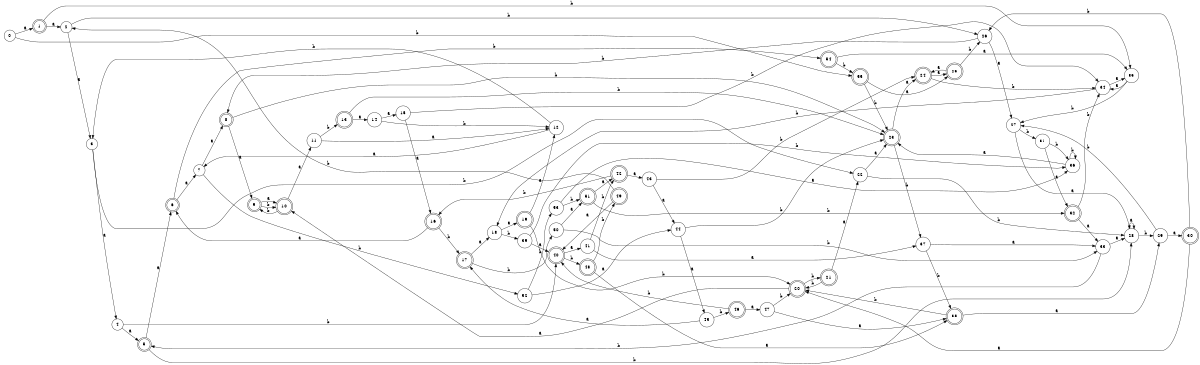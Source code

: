 digraph n45_2 {
__start0 [label="" shape="none"];

rankdir=LR;
size="8,5";

s0 [style="filled", color="black", fillcolor="white" shape="circle", label="0"];
s1 [style="rounded,filled", color="black", fillcolor="white" shape="doublecircle", label="1"];
s2 [style="filled", color="black", fillcolor="white" shape="circle", label="2"];
s3 [style="filled", color="black", fillcolor="white" shape="circle", label="3"];
s4 [style="filled", color="black", fillcolor="white" shape="circle", label="4"];
s5 [style="rounded,filled", color="black", fillcolor="white" shape="doublecircle", label="5"];
s6 [style="rounded,filled", color="black", fillcolor="white" shape="doublecircle", label="6"];
s7 [style="filled", color="black", fillcolor="white" shape="circle", label="7"];
s8 [style="rounded,filled", color="black", fillcolor="white" shape="doublecircle", label="8"];
s9 [style="rounded,filled", color="black", fillcolor="white" shape="doublecircle", label="9"];
s10 [style="rounded,filled", color="black", fillcolor="white" shape="doublecircle", label="10"];
s11 [style="filled", color="black", fillcolor="white" shape="circle", label="11"];
s12 [style="filled", color="black", fillcolor="white" shape="circle", label="12"];
s13 [style="rounded,filled", color="black", fillcolor="white" shape="doublecircle", label="13"];
s14 [style="filled", color="black", fillcolor="white" shape="circle", label="14"];
s15 [style="filled", color="black", fillcolor="white" shape="circle", label="15"];
s16 [style="rounded,filled", color="black", fillcolor="white" shape="doublecircle", label="16"];
s17 [style="rounded,filled", color="black", fillcolor="white" shape="doublecircle", label="17"];
s18 [style="filled", color="black", fillcolor="white" shape="circle", label="18"];
s19 [style="rounded,filled", color="black", fillcolor="white" shape="doublecircle", label="19"];
s20 [style="rounded,filled", color="black", fillcolor="white" shape="doublecircle", label="20"];
s21 [style="rounded,filled", color="black", fillcolor="white" shape="doublecircle", label="21"];
s22 [style="filled", color="black", fillcolor="white" shape="circle", label="22"];
s23 [style="rounded,filled", color="black", fillcolor="white" shape="doublecircle", label="23"];
s24 [style="rounded,filled", color="black", fillcolor="white" shape="doublecircle", label="24"];
s25 [style="rounded,filled", color="black", fillcolor="white" shape="doublecircle", label="25"];
s26 [style="filled", color="black", fillcolor="white" shape="circle", label="26"];
s27 [style="filled", color="black", fillcolor="white" shape="circle", label="27"];
s28 [style="filled", color="black", fillcolor="white" shape="circle", label="28"];
s29 [style="filled", color="black", fillcolor="white" shape="circle", label="29"];
s30 [style="rounded,filled", color="black", fillcolor="white" shape="doublecircle", label="30"];
s31 [style="filled", color="black", fillcolor="white" shape="circle", label="31"];
s32 [style="rounded,filled", color="black", fillcolor="white" shape="doublecircle", label="32"];
s33 [style="filled", color="black", fillcolor="white" shape="circle", label="33"];
s34 [style="filled", color="black", fillcolor="white" shape="circle", label="34"];
s35 [style="filled", color="black", fillcolor="white" shape="circle", label="35"];
s36 [style="filled", color="black", fillcolor="white" shape="circle", label="36"];
s37 [style="filled", color="black", fillcolor="white" shape="circle", label="37"];
s38 [style="rounded,filled", color="black", fillcolor="white" shape="doublecircle", label="38"];
s39 [style="filled", color="black", fillcolor="white" shape="circle", label="39"];
s40 [style="rounded,filled", color="black", fillcolor="white" shape="doublecircle", label="40"];
s41 [style="filled", color="black", fillcolor="white" shape="circle", label="41"];
s42 [style="rounded,filled", color="black", fillcolor="white" shape="doublecircle", label="42"];
s43 [style="filled", color="black", fillcolor="white" shape="circle", label="43"];
s44 [style="filled", color="black", fillcolor="white" shape="circle", label="44"];
s45 [style="filled", color="black", fillcolor="white" shape="circle", label="45"];
s46 [style="rounded,filled", color="black", fillcolor="white" shape="doublecircle", label="46"];
s47 [style="filled", color="black", fillcolor="white" shape="circle", label="47"];
s48 [style="rounded,filled", color="black", fillcolor="white" shape="doublecircle", label="48"];
s49 [style="rounded,filled", color="black", fillcolor="white" shape="doublecircle", label="49"];
s50 [style="filled", color="black", fillcolor="white" shape="circle", label="50"];
s51 [style="rounded,filled", color="black", fillcolor="white" shape="doublecircle", label="51"];
s52 [style="filled", color="black", fillcolor="white" shape="circle", label="52"];
s53 [style="filled", color="black", fillcolor="white" shape="circle", label="53"];
s54 [style="rounded,filled", color="black", fillcolor="white" shape="doublecircle", label="54"];
s55 [style="rounded,filled", color="black", fillcolor="white" shape="doublecircle", label="55"];
s0 -> s1 [label="a"];
s0 -> s55 [label="b"];
s1 -> s2 [label="a"];
s1 -> s35 [label="b"];
s2 -> s3 [label="a"];
s2 -> s26 [label="b"];
s3 -> s4 [label="a"];
s3 -> s22 [label="b"];
s4 -> s5 [label="a"];
s4 -> s40 [label="b"];
s5 -> s6 [label="a"];
s5 -> s28 [label="b"];
s6 -> s7 [label="a"];
s6 -> s54 [label="b"];
s7 -> s8 [label="a"];
s7 -> s52 [label="b"];
s8 -> s9 [label="a"];
s8 -> s23 [label="b"];
s9 -> s10 [label="a"];
s9 -> s10 [label="b"];
s10 -> s11 [label="a"];
s10 -> s9 [label="b"];
s11 -> s12 [label="a"];
s11 -> s13 [label="b"];
s12 -> s7 [label="a"];
s12 -> s3 [label="b"];
s13 -> s14 [label="a"];
s13 -> s23 [label="b"];
s14 -> s15 [label="a"];
s14 -> s12 [label="b"];
s15 -> s16 [label="a"];
s15 -> s34 [label="b"];
s16 -> s6 [label="a"];
s16 -> s17 [label="b"];
s17 -> s18 [label="a"];
s17 -> s50 [label="b"];
s18 -> s19 [label="a"];
s18 -> s39 [label="b"];
s19 -> s12 [label="a"];
s19 -> s20 [label="b"];
s20 -> s10 [label="a"];
s20 -> s21 [label="b"];
s21 -> s22 [label="a"];
s21 -> s20 [label="b"];
s22 -> s23 [label="a"];
s22 -> s28 [label="b"];
s23 -> s24 [label="a"];
s23 -> s37 [label="b"];
s24 -> s25 [label="a"];
s24 -> s34 [label="b"];
s25 -> s24 [label="a"];
s25 -> s26 [label="b"];
s26 -> s27 [label="a"];
s26 -> s8 [label="b"];
s27 -> s28 [label="a"];
s27 -> s31 [label="b"];
s28 -> s28 [label="a"];
s28 -> s29 [label="b"];
s29 -> s30 [label="a"];
s29 -> s27 [label="b"];
s30 -> s20 [label="a"];
s30 -> s26 [label="b"];
s31 -> s32 [label="a"];
s31 -> s36 [label="b"];
s32 -> s33 [label="a"];
s32 -> s34 [label="b"];
s33 -> s28 [label="a"];
s33 -> s5 [label="b"];
s34 -> s35 [label="a"];
s34 -> s18 [label="b"];
s35 -> s34 [label="a"];
s35 -> s27 [label="b"];
s36 -> s23 [label="a"];
s36 -> s36 [label="b"];
s37 -> s33 [label="a"];
s37 -> s38 [label="b"];
s38 -> s29 [label="a"];
s38 -> s20 [label="b"];
s39 -> s40 [label="a"];
s39 -> s36 [label="b"];
s40 -> s41 [label="a"];
s40 -> s48 [label="b"];
s41 -> s37 [label="a"];
s41 -> s42 [label="b"];
s42 -> s43 [label="a"];
s42 -> s16 [label="b"];
s43 -> s44 [label="a"];
s43 -> s24 [label="b"];
s44 -> s45 [label="a"];
s44 -> s23 [label="b"];
s45 -> s17 [label="a"];
s45 -> s46 [label="b"];
s46 -> s47 [label="a"];
s46 -> s40 [label="b"];
s47 -> s38 [label="a"];
s47 -> s20 [label="b"];
s48 -> s38 [label="a"];
s48 -> s49 [label="b"];
s49 -> s40 [label="a"];
s49 -> s2 [label="b"];
s50 -> s51 [label="a"];
s50 -> s33 [label="b"];
s51 -> s42 [label="a"];
s51 -> s32 [label="b"];
s52 -> s44 [label="a"];
s52 -> s53 [label="b"];
s53 -> s36 [label="a"];
s53 -> s51 [label="b"];
s54 -> s35 [label="a"];
s54 -> s55 [label="b"];
s55 -> s25 [label="a"];
s55 -> s23 [label="b"];

}